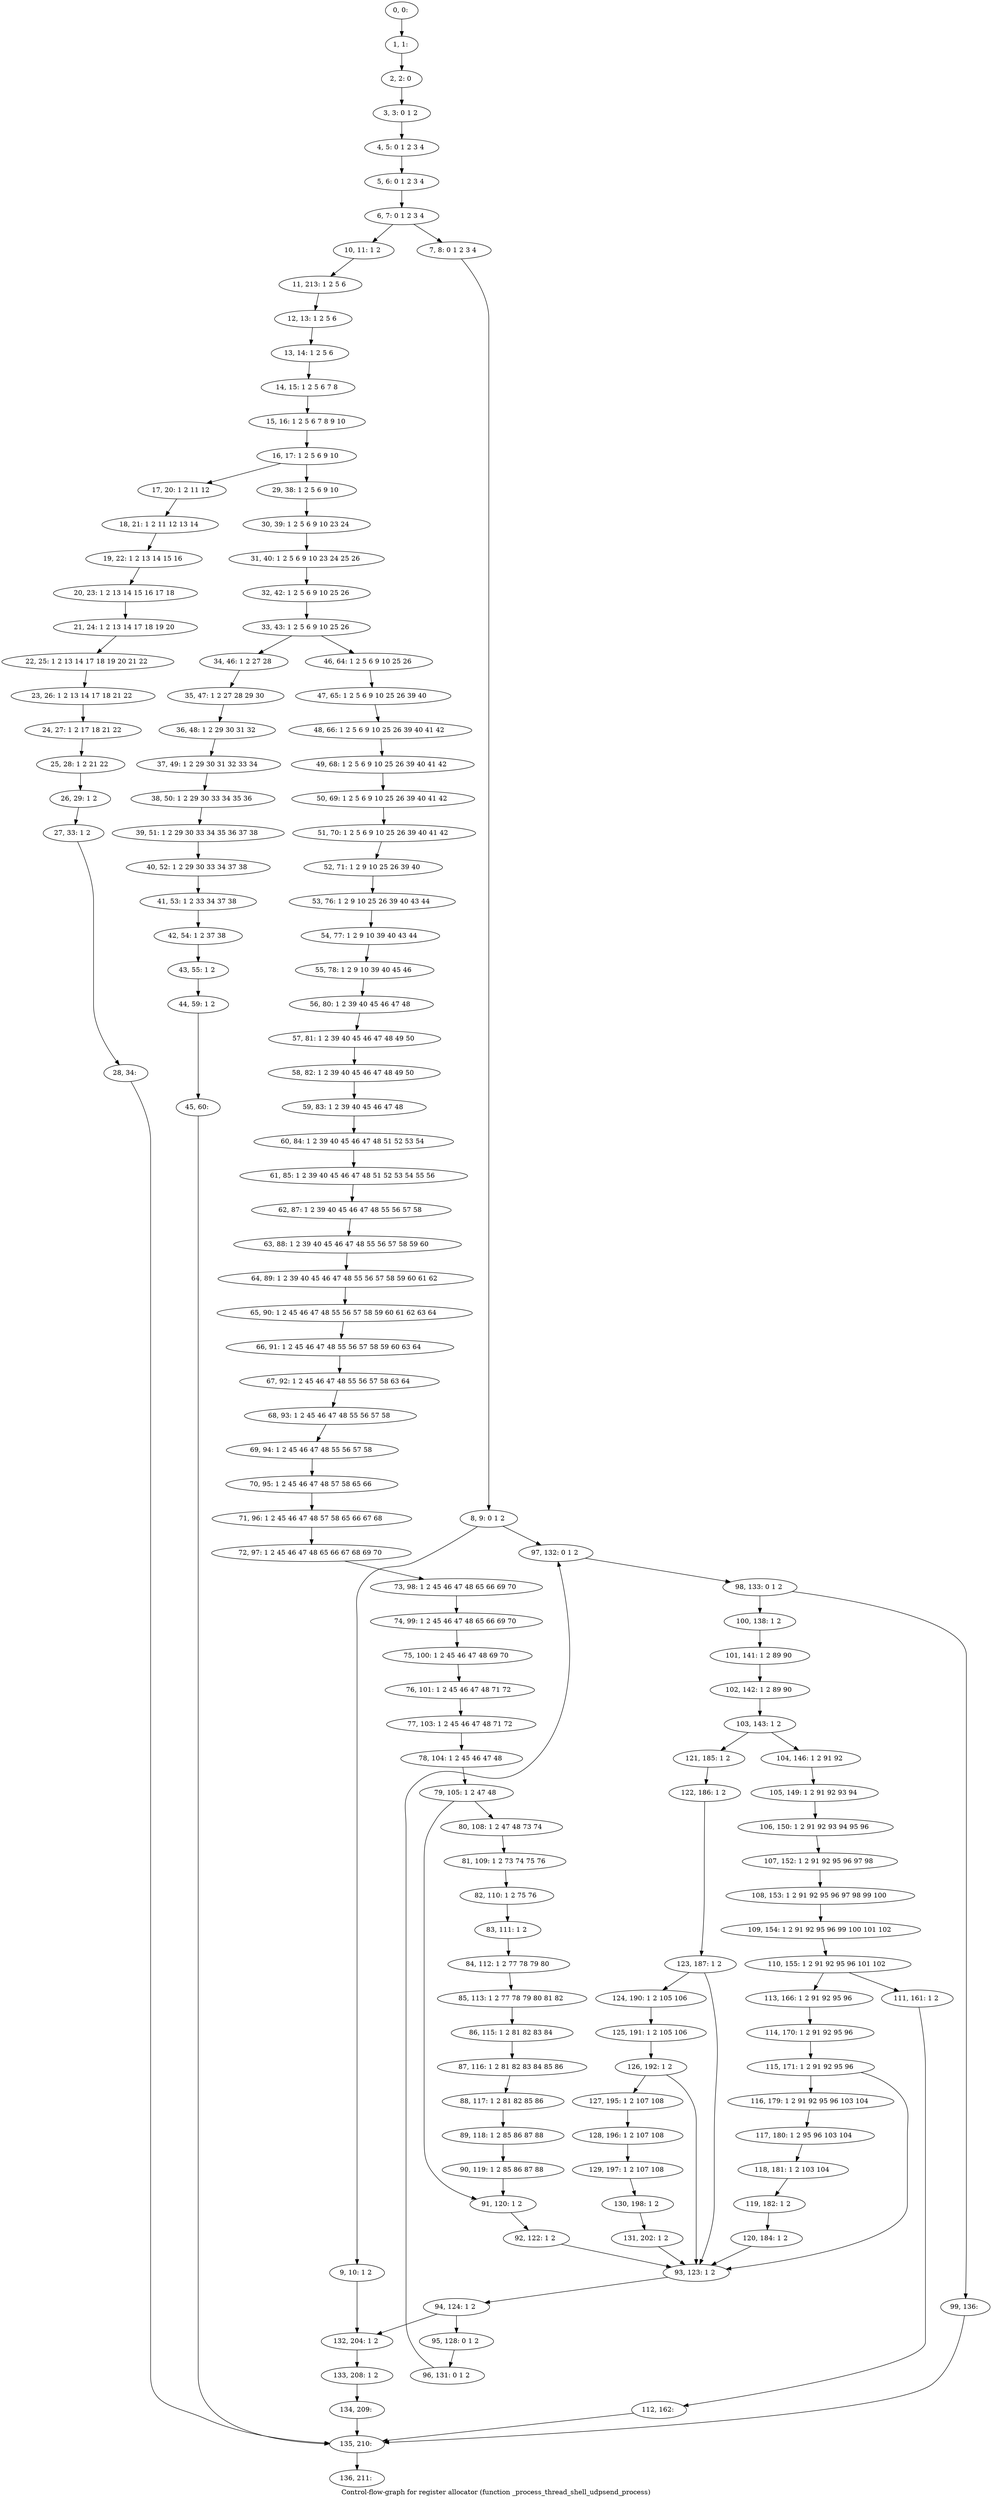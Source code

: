 digraph G {
graph [label="Control-flow-graph for register allocator (function _process_thread_shell_udpsend_process)"]
0[label="0, 0: "];
1[label="1, 1: "];
2[label="2, 2: 0 "];
3[label="3, 3: 0 1 2 "];
4[label="4, 5: 0 1 2 3 4 "];
5[label="5, 6: 0 1 2 3 4 "];
6[label="6, 7: 0 1 2 3 4 "];
7[label="7, 8: 0 1 2 3 4 "];
8[label="8, 9: 0 1 2 "];
9[label="9, 10: 1 2 "];
10[label="10, 11: 1 2 "];
11[label="11, 213: 1 2 5 6 "];
12[label="12, 13: 1 2 5 6 "];
13[label="13, 14: 1 2 5 6 "];
14[label="14, 15: 1 2 5 6 7 8 "];
15[label="15, 16: 1 2 5 6 7 8 9 10 "];
16[label="16, 17: 1 2 5 6 9 10 "];
17[label="17, 20: 1 2 11 12 "];
18[label="18, 21: 1 2 11 12 13 14 "];
19[label="19, 22: 1 2 13 14 15 16 "];
20[label="20, 23: 1 2 13 14 15 16 17 18 "];
21[label="21, 24: 1 2 13 14 17 18 19 20 "];
22[label="22, 25: 1 2 13 14 17 18 19 20 21 22 "];
23[label="23, 26: 1 2 13 14 17 18 21 22 "];
24[label="24, 27: 1 2 17 18 21 22 "];
25[label="25, 28: 1 2 21 22 "];
26[label="26, 29: 1 2 "];
27[label="27, 33: 1 2 "];
28[label="28, 34: "];
29[label="29, 38: 1 2 5 6 9 10 "];
30[label="30, 39: 1 2 5 6 9 10 23 24 "];
31[label="31, 40: 1 2 5 6 9 10 23 24 25 26 "];
32[label="32, 42: 1 2 5 6 9 10 25 26 "];
33[label="33, 43: 1 2 5 6 9 10 25 26 "];
34[label="34, 46: 1 2 27 28 "];
35[label="35, 47: 1 2 27 28 29 30 "];
36[label="36, 48: 1 2 29 30 31 32 "];
37[label="37, 49: 1 2 29 30 31 32 33 34 "];
38[label="38, 50: 1 2 29 30 33 34 35 36 "];
39[label="39, 51: 1 2 29 30 33 34 35 36 37 38 "];
40[label="40, 52: 1 2 29 30 33 34 37 38 "];
41[label="41, 53: 1 2 33 34 37 38 "];
42[label="42, 54: 1 2 37 38 "];
43[label="43, 55: 1 2 "];
44[label="44, 59: 1 2 "];
45[label="45, 60: "];
46[label="46, 64: 1 2 5 6 9 10 25 26 "];
47[label="47, 65: 1 2 5 6 9 10 25 26 39 40 "];
48[label="48, 66: 1 2 5 6 9 10 25 26 39 40 41 42 "];
49[label="49, 68: 1 2 5 6 9 10 25 26 39 40 41 42 "];
50[label="50, 69: 1 2 5 6 9 10 25 26 39 40 41 42 "];
51[label="51, 70: 1 2 5 6 9 10 25 26 39 40 41 42 "];
52[label="52, 71: 1 2 9 10 25 26 39 40 "];
53[label="53, 76: 1 2 9 10 25 26 39 40 43 44 "];
54[label="54, 77: 1 2 9 10 39 40 43 44 "];
55[label="55, 78: 1 2 9 10 39 40 45 46 "];
56[label="56, 80: 1 2 39 40 45 46 47 48 "];
57[label="57, 81: 1 2 39 40 45 46 47 48 49 50 "];
58[label="58, 82: 1 2 39 40 45 46 47 48 49 50 "];
59[label="59, 83: 1 2 39 40 45 46 47 48 "];
60[label="60, 84: 1 2 39 40 45 46 47 48 51 52 53 54 "];
61[label="61, 85: 1 2 39 40 45 46 47 48 51 52 53 54 55 56 "];
62[label="62, 87: 1 2 39 40 45 46 47 48 55 56 57 58 "];
63[label="63, 88: 1 2 39 40 45 46 47 48 55 56 57 58 59 60 "];
64[label="64, 89: 1 2 39 40 45 46 47 48 55 56 57 58 59 60 61 62 "];
65[label="65, 90: 1 2 45 46 47 48 55 56 57 58 59 60 61 62 63 64 "];
66[label="66, 91: 1 2 45 46 47 48 55 56 57 58 59 60 63 64 "];
67[label="67, 92: 1 2 45 46 47 48 55 56 57 58 63 64 "];
68[label="68, 93: 1 2 45 46 47 48 55 56 57 58 "];
69[label="69, 94: 1 2 45 46 47 48 55 56 57 58 "];
70[label="70, 95: 1 2 45 46 47 48 57 58 65 66 "];
71[label="71, 96: 1 2 45 46 47 48 57 58 65 66 67 68 "];
72[label="72, 97: 1 2 45 46 47 48 65 66 67 68 69 70 "];
73[label="73, 98: 1 2 45 46 47 48 65 66 69 70 "];
74[label="74, 99: 1 2 45 46 47 48 65 66 69 70 "];
75[label="75, 100: 1 2 45 46 47 48 69 70 "];
76[label="76, 101: 1 2 45 46 47 48 71 72 "];
77[label="77, 103: 1 2 45 46 47 48 71 72 "];
78[label="78, 104: 1 2 45 46 47 48 "];
79[label="79, 105: 1 2 47 48 "];
80[label="80, 108: 1 2 47 48 73 74 "];
81[label="81, 109: 1 2 73 74 75 76 "];
82[label="82, 110: 1 2 75 76 "];
83[label="83, 111: 1 2 "];
84[label="84, 112: 1 2 77 78 79 80 "];
85[label="85, 113: 1 2 77 78 79 80 81 82 "];
86[label="86, 115: 1 2 81 82 83 84 "];
87[label="87, 116: 1 2 81 82 83 84 85 86 "];
88[label="88, 117: 1 2 81 82 85 86 "];
89[label="89, 118: 1 2 85 86 87 88 "];
90[label="90, 119: 1 2 85 86 87 88 "];
91[label="91, 120: 1 2 "];
92[label="92, 122: 1 2 "];
93[label="93, 123: 1 2 "];
94[label="94, 124: 1 2 "];
95[label="95, 128: 0 1 2 "];
96[label="96, 131: 0 1 2 "];
97[label="97, 132: 0 1 2 "];
98[label="98, 133: 0 1 2 "];
99[label="99, 136: "];
100[label="100, 138: 1 2 "];
101[label="101, 141: 1 2 89 90 "];
102[label="102, 142: 1 2 89 90 "];
103[label="103, 143: 1 2 "];
104[label="104, 146: 1 2 91 92 "];
105[label="105, 149: 1 2 91 92 93 94 "];
106[label="106, 150: 1 2 91 92 93 94 95 96 "];
107[label="107, 152: 1 2 91 92 95 96 97 98 "];
108[label="108, 153: 1 2 91 92 95 96 97 98 99 100 "];
109[label="109, 154: 1 2 91 92 95 96 99 100 101 102 "];
110[label="110, 155: 1 2 91 92 95 96 101 102 "];
111[label="111, 161: 1 2 "];
112[label="112, 162: "];
113[label="113, 166: 1 2 91 92 95 96 "];
114[label="114, 170: 1 2 91 92 95 96 "];
115[label="115, 171: 1 2 91 92 95 96 "];
116[label="116, 179: 1 2 91 92 95 96 103 104 "];
117[label="117, 180: 1 2 95 96 103 104 "];
118[label="118, 181: 1 2 103 104 "];
119[label="119, 182: 1 2 "];
120[label="120, 184: 1 2 "];
121[label="121, 185: 1 2 "];
122[label="122, 186: 1 2 "];
123[label="123, 187: 1 2 "];
124[label="124, 190: 1 2 105 106 "];
125[label="125, 191: 1 2 105 106 "];
126[label="126, 192: 1 2 "];
127[label="127, 195: 1 2 107 108 "];
128[label="128, 196: 1 2 107 108 "];
129[label="129, 197: 1 2 107 108 "];
130[label="130, 198: 1 2 "];
131[label="131, 202: 1 2 "];
132[label="132, 204: 1 2 "];
133[label="133, 208: 1 2 "];
134[label="134, 209: "];
135[label="135, 210: "];
136[label="136, 211: "];
0->1 ;
1->2 ;
2->3 ;
3->4 ;
4->5 ;
5->6 ;
6->7 ;
6->10 ;
7->8 ;
8->9 ;
8->97 ;
9->132 ;
10->11 ;
11->12 ;
12->13 ;
13->14 ;
14->15 ;
15->16 ;
16->17 ;
16->29 ;
17->18 ;
18->19 ;
19->20 ;
20->21 ;
21->22 ;
22->23 ;
23->24 ;
24->25 ;
25->26 ;
26->27 ;
27->28 ;
28->135 ;
29->30 ;
30->31 ;
31->32 ;
32->33 ;
33->34 ;
33->46 ;
34->35 ;
35->36 ;
36->37 ;
37->38 ;
38->39 ;
39->40 ;
40->41 ;
41->42 ;
42->43 ;
43->44 ;
44->45 ;
45->135 ;
46->47 ;
47->48 ;
48->49 ;
49->50 ;
50->51 ;
51->52 ;
52->53 ;
53->54 ;
54->55 ;
55->56 ;
56->57 ;
57->58 ;
58->59 ;
59->60 ;
60->61 ;
61->62 ;
62->63 ;
63->64 ;
64->65 ;
65->66 ;
66->67 ;
67->68 ;
68->69 ;
69->70 ;
70->71 ;
71->72 ;
72->73 ;
73->74 ;
74->75 ;
75->76 ;
76->77 ;
77->78 ;
78->79 ;
79->80 ;
79->91 ;
80->81 ;
81->82 ;
82->83 ;
83->84 ;
84->85 ;
85->86 ;
86->87 ;
87->88 ;
88->89 ;
89->90 ;
90->91 ;
91->92 ;
92->93 ;
93->94 ;
94->95 ;
94->132 ;
95->96 ;
96->97 ;
97->98 ;
98->99 ;
98->100 ;
99->135 ;
100->101 ;
101->102 ;
102->103 ;
103->104 ;
103->121 ;
104->105 ;
105->106 ;
106->107 ;
107->108 ;
108->109 ;
109->110 ;
110->111 ;
110->113 ;
111->112 ;
112->135 ;
113->114 ;
114->115 ;
115->116 ;
115->93 ;
116->117 ;
117->118 ;
118->119 ;
119->120 ;
120->93 ;
121->122 ;
122->123 ;
123->124 ;
123->93 ;
124->125 ;
125->126 ;
126->127 ;
126->93 ;
127->128 ;
128->129 ;
129->130 ;
130->131 ;
131->93 ;
132->133 ;
133->134 ;
134->135 ;
135->136 ;
}
